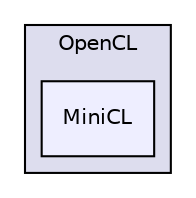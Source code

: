 digraph "bullet/bullet-2.82-r2704/src/BulletMultiThreaded/GpuSoftBodySolvers/OpenCL/MiniCL" {
  compound=true
  node [ fontsize="10", fontname="Helvetica"];
  edge [ labelfontsize="10", labelfontname="Helvetica"];
  subgraph clusterdir_9659f361093357063f7c841ec7ac29e0 {
    graph [ bgcolor="#ddddee", pencolor="black", label="OpenCL" fontname="Helvetica", fontsize="10", URL="dir_9659f361093357063f7c841ec7ac29e0.html"]
  dir_509fa97819dc6fb2e0d9be3fd9e2e43e [shape=box, label="MiniCL", style="filled", fillcolor="#eeeeff", pencolor="black", URL="dir_509fa97819dc6fb2e0d9be3fd9e2e43e.html"];
  }
}
